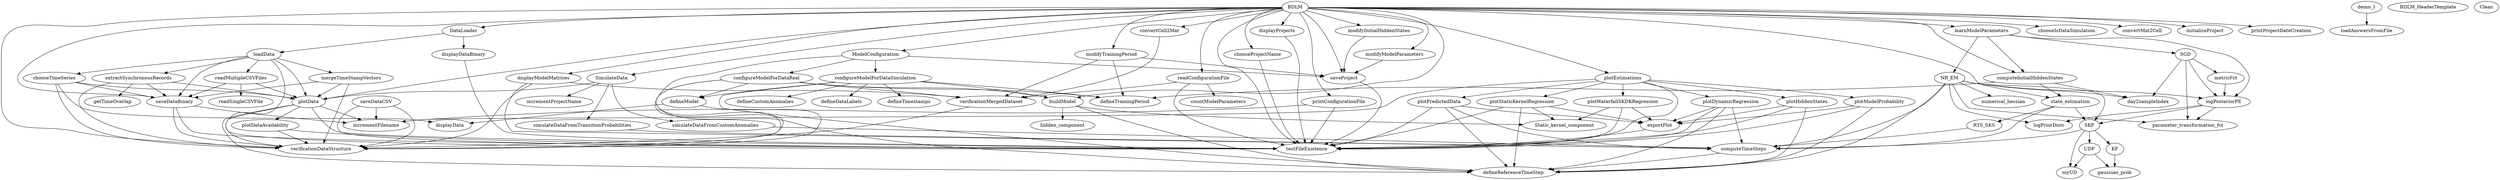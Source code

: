 /* Created by mdot for Matlab */
digraph m2html {
  BDLM -> DataLoader;
  BDLM -> saveDataBinary;
  BDLM -> verificationDataStructure;
  BDLM -> SimulateData;
  BDLM -> ModelConfiguration;
  BDLM -> buildModel;
  BDLM -> displayModelMatrices;
  BDLM -> modifyInitialHiddenStates;
  BDLM -> modifyTrainingPeriod;
  BDLM -> learnModelParameters;
  BDLM -> modifyModelParameters;
  BDLM -> chooseIsDataSimulation;
  BDLM -> chooseProjectName;
  BDLM -> convertCell2Mat;
  BDLM -> convertMat2Cell;
  BDLM -> displayProjects;
  BDLM -> initializeProject;
  BDLM -> printConfigurationFile;
  BDLM -> printProjectDateCreation;
  BDLM -> readConfigurationFile;
  BDLM -> saveProject;
  BDLM -> testFileExistence;
  BDLM -> computeInitialHiddenStates;
  BDLM -> state_estimation;
  BDLM -> plotData;
  BDLM -> plotEstimations;
  demo_1 -> loadAnswersFromFile;
  DataLoader -> loadData;
  DataLoader -> displayDataBinary;
  chooseTimeSeries -> displayData;
  chooseTimeSeries -> saveDataBinary;
  chooseTimeSeries -> verificationDataStructure;
  chooseTimeSeries -> plotData;
  extractSynchronousRecords -> getTimeOverlap;
  extractSynchronousRecords -> saveDataBinary;
  extractSynchronousRecords -> verificationDataStructure;
  extractSynchronousRecords -> plotData;
  loadData -> chooseTimeSeries;
  loadData -> extractSynchronousRecords;
  loadData -> mergeTimeStampVectors;
  loadData -> readMultipleCSVFiles;
  loadData -> saveDataBinary;
  loadData -> testFileExistence;
  loadData -> plotData;
  mergeTimeStampVectors -> saveDataBinary;
  mergeTimeStampVectors -> verificationDataStructure;
  mergeTimeStampVectors -> plotData;
  readMultipleCSVFiles -> readSingleCSVFile;
  readMultipleCSVFiles -> saveDataBinary;
  readMultipleCSVFiles -> plotData;
  saveDataBinary -> verificationDataStructure;
  saveDataBinary -> incrementFilename;
  saveDataBinary -> testFileExistence;
  saveDataCSV -> verificationDataStructure;
  saveDataCSV -> incrementFilename;
  saveDataCSV -> testFileExistence;
  SimulateData -> simulateDataFromCustomAnomalies;
  SimulateData -> simulateDataFromTransitionProbabilities;
  SimulateData -> incrementProjectName;
  SimulateData -> plotData;
  simulateDataFromCustomAnomalies -> computeTimeSteps;
  simulateDataFromTransitionProbabilities -> computeTimeSteps;
  ModelConfiguration -> verificationDataStructure;
  ModelConfiguration -> configureModelForDataReal;
  ModelConfiguration -> configureModelForDataSimulation;
  ModelConfiguration -> saveProject;
  buildModel -> Static_kernel_component;
  buildModel -> defineReferenceTimeStep;
  buildModel -> hidden_component;
  computeTimeSteps -> defineReferenceTimeStep;
  configureModelForDataReal -> verificationDataStructure;
  configureModelForDataReal -> buildModel;
  configureModelForDataReal -> defineModel;
  configureModelForDataReal -> defineReferenceTimeStep;
  configureModelForDataReal -> defineTrainingPeriod;
  configureModelForDataReal -> verificationMergedDataset;
  configureModelForDataSimulation -> defineCustomAnomalies;
  configureModelForDataSimulation -> defineDataLabels;
  configureModelForDataSimulation -> defineTimestamps;
  configureModelForDataSimulation -> buildModel;
  configureModelForDataSimulation -> defineModel;
  configureModelForDataSimulation -> defineReferenceTimeStep;
  configureModelForDataSimulation -> defineTrainingPeriod;
  defineModel -> displayData;
  defineModel -> verificationDataStructure;
  displayDataBinary -> testFileExistence;
  displayModelMatrices -> verificationDataStructure;
  displayModelMatrices -> computeTimeSteps;
  displayModelMatrices -> verificationMergedDataset;
  modifyInitialHiddenStates -> saveProject;
  modifyTrainingPeriod -> defineTrainingPeriod;
  modifyTrainingPeriod -> verificationMergedDataset;
  modifyTrainingPeriod -> saveProject;
  verificationMergedDataset -> verificationDataStructure;
  NR_EM -> computeTimeSteps;
  NR_EM -> day2sampleIndex;
  NR_EM -> defineReferenceTimeStep;
  NR_EM -> logPosteriorPE;
  NR_EM -> logPriorDistr;
  NR_EM -> numerical_hessian;
  NR_EM -> parameter_transformation_fct;
  NR_EM -> SKF;
  SGD -> day2sampleIndex;
  SGD -> logPosteriorPE;
  SGD -> metricFct;
  SGD -> parameter_transformation_fct;
  learnModelParameters -> NR_EM;
  learnModelParameters -> SGD;
  learnModelParameters -> logPosteriorPE;
  learnModelParameters -> computeInitialHiddenStates;
  logPosteriorPE -> logPriorDistr;
  logPosteriorPE -> parameter_transformation_fct;
  logPosteriorPE -> SKF;
  metricFct -> logPosteriorPE;
  modifyModelParameters -> saveProject;
  chooseProjectName -> testFileExistence;
  convertCell2Mat -> verificationMergedDataset;
  displayProjects -> testFileExistence;
  printConfigurationFile -> incrementFilename;
  printConfigurationFile -> testFileExistence;
  readConfigurationFile -> verificationMergedDataset;
  readConfigurationFile -> countModelParameters;
  readConfigurationFile -> testFileExistence;
  saveProject -> testFileExistence;
  KF -> gaussian_prob;
  RTS_SKS -> computeTimeSteps;
  SKF -> computeTimeSteps;
  SKF -> KF;
  SKF -> UDF;
  SKF -> myUD;
  UDF -> gaussian_prob;
  UDF -> myUD;
  computeInitialHiddenStates -> day2sampleIndex;
  computeInitialHiddenStates -> defineTrainingPeriod;
  computeInitialHiddenStates -> state_estimation;
  state_estimation -> computeTimeSteps;
  state_estimation -> RTS_SKS;
  state_estimation -> SKF;
  exportPlot -> testFileExistence;
  plotData -> verificationDataStructure;
  plotData -> defineReferenceTimeStep;
  plotData -> incrementFilename;
  plotData -> testFileExistence;
  plotData -> plotDataAvailability;
  plotDataAvailability -> verificationDataStructure;
  plotDataAvailability -> testFileExistence;
  plotDynamicRegression -> computeTimeSteps;
  plotDynamicRegression -> defineReferenceTimeStep;
  plotDynamicRegression -> testFileExistence;
  plotDynamicRegression -> exportPlot;
  plotEstimations -> incrementFilename;
  plotEstimations -> testFileExistence;
  plotEstimations -> plotDynamicRegression;
  plotEstimations -> plotHiddenStates;
  plotEstimations -> plotModelProbability;
  plotEstimations -> plotPredictedData;
  plotEstimations -> plotStaticKernelRegression;
  plotEstimations -> plotWaterfallSKDKRegression;
  plotHiddenStates -> defineReferenceTimeStep;
  plotHiddenStates -> testFileExistence;
  plotHiddenStates -> exportPlot;
  plotModelProbability -> defineReferenceTimeStep;
  plotModelProbability -> testFileExistence;
  plotModelProbability -> exportPlot;
  plotPredictedData -> computeTimeSteps;
  plotPredictedData -> defineReferenceTimeStep;
  plotPredictedData -> testFileExistence;
  plotPredictedData -> exportPlot;
  plotStaticKernelRegression -> Static_kernel_component;
  plotStaticKernelRegression -> defineReferenceTimeStep;
  plotStaticKernelRegression -> testFileExistence;
  plotStaticKernelRegression -> exportPlot;
  plotWaterfallSKDKRegression -> Static_kernel_component;
  plotWaterfallSKDKRegression -> testFileExistence;
  plotWaterfallSKDKRegression -> exportPlot;

  BDLM [URL="BDLM_DATA_LOADER_9/BDLM.html"];
  demo_1 [URL="BDLM_DATA_LOADER_9/demo_1.html"];
  DataLoader [URL="BDLM_DATA_LOADER_9/functions/DataLoader/DataLoader.html"];
  chooseTimeSeries [URL="BDLM_DATA_LOADER_9/functions/DataLoader/chooseTimeSeries.html"];
  displayData [URL="BDLM_DATA_LOADER_9/functions/DataLoader/displayData.html"];
  extractSynchronousRecords [URL="BDLM_DATA_LOADER_9/functions/DataLoader/extractSynchronousRecords.html"];
  getTimeOverlap [URL="BDLM_DATA_LOADER_9/functions/DataLoader/getTimeOverlap.html"];
  loadData [URL="BDLM_DATA_LOADER_9/functions/DataLoader/loadData.html"];
  mergeTimeStampVectors [URL="BDLM_DATA_LOADER_9/functions/DataLoader/mergeTimeStampVectors.html"];
  readMultipleCSVFiles [URL="BDLM_DATA_LOADER_9/functions/DataLoader/readMultipleCSVFiles.html"];
  readSingleCSVFile [URL="BDLM_DATA_LOADER_9/functions/DataLoader/readSingleCSVFile.html"];
  saveDataBinary [URL="BDLM_DATA_LOADER_9/functions/DataLoader/saveDataBinary.html"];
  saveDataCSV [URL="BDLM_DATA_LOADER_9/functions/DataLoader/saveDataCSV.html"];
  verificationDataStructure [URL="BDLM_DATA_LOADER_9/functions/DataLoader/verificationDataStructure.html"];
  SimulateData [URL="BDLM_DATA_LOADER_9/functions/DataSimulation/SimulateData.html"];
  defineCustomAnomalies [URL="BDLM_DATA_LOADER_9/functions/DataSimulation/defineCustomAnomalies.html"];
  defineDataLabels [URL="BDLM_DATA_LOADER_9/functions/DataSimulation/defineDataLabels.html"];
  defineTimestamps [URL="BDLM_DATA_LOADER_9/functions/DataSimulation/defineTimestamps.html"];
  simulateDataFromCustomAnomalies [URL="BDLM_DATA_LOADER_9/functions/DataSimulation/simulateDataFromCustomAnomalies.html"];
  simulateDataFromTransitionProbabilities [URL="BDLM_DATA_LOADER_9/functions/DataSimulation/simulateDataFromTransitionProbabilities.html"];
  ModelConfiguration [URL="BDLM_DATA_LOADER_9/functions/ModelConfiguration/ModelConfiguration.html"];
  Static_kernel_component [URL="BDLM_DATA_LOADER_9/functions/ModelConfiguration/Static_kernel_component.html"];
  buildModel [URL="BDLM_DATA_LOADER_9/functions/ModelConfiguration/buildModel.html"];
  computeTimeSteps [URL="BDLM_DATA_LOADER_9/functions/ModelConfiguration/computeTimeSteps.html"];
  configureModelForDataReal [URL="BDLM_DATA_LOADER_9/functions/ModelConfiguration/configureModelForDataReal.html"];
  configureModelForDataSimulation [URL="BDLM_DATA_LOADER_9/functions/ModelConfiguration/configureModelForDataSimulation.html"];
  day2sampleIndex [URL="BDLM_DATA_LOADER_9/functions/ModelConfiguration/day2sampleIndex.html"];
  defineModel [URL="BDLM_DATA_LOADER_9/functions/ModelConfiguration/defineModel.html"];
  defineReferenceTimeStep [URL="BDLM_DATA_LOADER_9/functions/ModelConfiguration/defineReferenceTimeStep.html"];
  defineTrainingPeriod [URL="BDLM_DATA_LOADER_9/functions/ModelConfiguration/defineTrainingPeriod.html"];
  displayDataBinary [URL="BDLM_DATA_LOADER_9/functions/ModelConfiguration/displayDataBinary.html"];
  displayModelMatrices [URL="BDLM_DATA_LOADER_9/functions/ModelConfiguration/displayModelMatrices.html"];
  modifyInitialHiddenStates [URL="BDLM_DATA_LOADER_9/functions/ModelConfiguration/modifyInitialHiddenStates.html"];
  modifyTrainingPeriod [URL="BDLM_DATA_LOADER_9/functions/ModelConfiguration/modifyTrainingPeriod.html"];
  verificationMergedDataset [URL="BDLM_DATA_LOADER_9/functions/ModelConfiguration/verificationMergedDataset.html"];
  NR_EM [URL="BDLM_DATA_LOADER_9/functions/ModelParametersLearning/NR_EM.html"];
  SGD [URL="BDLM_DATA_LOADER_9/functions/ModelParametersLearning/SGD.html"];
  learnModelParameters [URL="BDLM_DATA_LOADER_9/functions/ModelParametersLearning/learnModelParameters.html"];
  logPosteriorPE [URL="BDLM_DATA_LOADER_9/functions/ModelParametersLearning/logPosteriorPE.html"];
  logPriorDistr [URL="BDLM_DATA_LOADER_9/functions/ModelParametersLearning/logPriorDistr.html"];
  metricFct [URL="BDLM_DATA_LOADER_9/functions/ModelParametersLearning/metricFct.html"];
  modifyModelParameters [URL="BDLM_DATA_LOADER_9/functions/ModelParametersLearning/modifyModelParameters.html"];
  numerical_hessian [URL="BDLM_DATA_LOADER_9/functions/ModelParametersLearning/numerical_hessian.html"];
  parameter_transformation_fct [URL="BDLM_DATA_LOADER_9/functions/ModelParametersLearning/parameter_transformation_fct.html"];
  BDLM_HeaderTemplate [URL="BDLM_DATA_LOADER_9/functions/Others/BDLM_HeaderTemplate.html"];
  Clean [URL="BDLM_DATA_LOADER_9/functions/Others/Clean.html"];
  chooseIsDataSimulation [URL="BDLM_DATA_LOADER_9/functions/Others/chooseIsDataSimulation.html"];
  chooseProjectName [URL="BDLM_DATA_LOADER_9/functions/Others/chooseProjectName.html"];
  convertCell2Mat [URL="BDLM_DATA_LOADER_9/functions/Others/convertCell2Mat.html"];
  convertMat2Cell [URL="BDLM_DATA_LOADER_9/functions/Others/convertMat2Cell.html"];
  countModelParameters [URL="BDLM_DATA_LOADER_9/functions/Others/countModelParameters.html"];
  displayProjects [URL="BDLM_DATA_LOADER_9/functions/Others/displayProjects.html"];
  hidden_component [URL="BDLM_DATA_LOADER_9/functions/Others/hidden_component.html"];
  incrementFilename [URL="BDLM_DATA_LOADER_9/functions/Others/incrementFilename.html"];
  incrementProjectName [URL="BDLM_DATA_LOADER_9/functions/Others/incrementProjectName.html"];
  initializeProject [URL="BDLM_DATA_LOADER_9/functions/Others/initializeProject.html"];
  loadAnswersFromFile [URL="BDLM_DATA_LOADER_9/functions/Others/loadAnswersFromFile.html"];
  printConfigurationFile [URL="BDLM_DATA_LOADER_9/functions/Others/printConfigurationFile.html"];
  printProjectDateCreation [URL="BDLM_DATA_LOADER_9/functions/Others/printProjectDateCreation.html"];
  readConfigurationFile [URL="BDLM_DATA_LOADER_9/functions/Others/readConfigurationFile.html"];
  saveProject [URL="BDLM_DATA_LOADER_9/functions/Others/saveProject.html"];
  testFileExistence [URL="BDLM_DATA_LOADER_9/functions/Others/testFileExistence.html"];
  KF [URL="BDLM_DATA_LOADER_9/functions/StateEstimation/KF.html"];
  RTS_SKS [URL="BDLM_DATA_LOADER_9/functions/StateEstimation/RTS_SKS.html"];
  SKF [URL="BDLM_DATA_LOADER_9/functions/StateEstimation/SKF.html"];
  UDF [URL="BDLM_DATA_LOADER_9/functions/StateEstimation/UDF.html"];
  computeInitialHiddenStates [URL="BDLM_DATA_LOADER_9/functions/StateEstimation/computeInitialHiddenStates.html"];
  gaussian_prob [URL="BDLM_DATA_LOADER_9/functions/StateEstimation/gaussian_prob.html"];
  myUD [URL="BDLM_DATA_LOADER_9/functions/StateEstimation/myUD.html"];
  state_estimation [URL="BDLM_DATA_LOADER_9/functions/StateEstimation/state_estimation.html"];
  exportPlot [URL="BDLM_DATA_LOADER_9/functions/VisualizationTools/exportPlot.html"];
  plotData [URL="BDLM_DATA_LOADER_9/functions/VisualizationTools/plotData.html"];
  plotDataAvailability [URL="BDLM_DATA_LOADER_9/functions/VisualizationTools/plotDataAvailability.html"];
  plotDynamicRegression [URL="BDLM_DATA_LOADER_9/functions/VisualizationTools/plotDynamicRegression.html"];
  plotEstimations [URL="BDLM_DATA_LOADER_9/functions/VisualizationTools/plotEstimations.html"];
  plotHiddenStates [URL="BDLM_DATA_LOADER_9/functions/VisualizationTools/plotHiddenStates.html"];
  plotModelProbability [URL="BDLM_DATA_LOADER_9/functions/VisualizationTools/plotModelProbability.html"];
  plotPredictedData [URL="BDLM_DATA_LOADER_9/functions/VisualizationTools/plotPredictedData.html"];
  plotStaticKernelRegression [URL="BDLM_DATA_LOADER_9/functions/VisualizationTools/plotStaticKernelRegression.html"];
  plotWaterfallSKDKRegression [URL="BDLM_DATA_LOADER_9/functions/VisualizationTools/plotWaterfallSKDKRegression.html"];
}